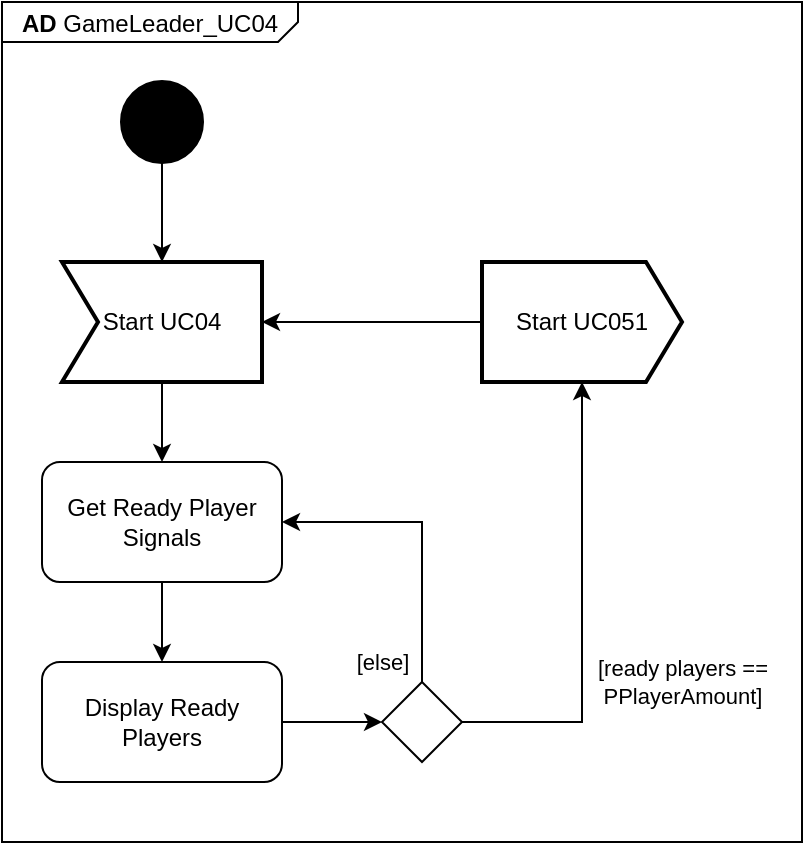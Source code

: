<mxfile version="21.6.8" type="device">
  <diagram name="Page-1" id="xjAh8m4mOzHsEtVj1L1p">
    <mxGraphModel dx="660" dy="1029" grid="1" gridSize="10" guides="1" tooltips="1" connect="1" arrows="1" fold="1" page="1" pageScale="1" pageWidth="2336" pageHeight="1654" math="0" shadow="0">
      <root>
        <mxCell id="0" />
        <mxCell id="1" parent="0" />
        <mxCell id="5DGNMv4hFTRf9WCiA9Ev-3" value="&lt;p style=&quot;margin:0px;margin-top:4px;margin-left:10px;text-align:left;&quot;&gt;&lt;b&gt;AD &lt;/b&gt;GameLeader_UC04&lt;/p&gt;" style="html=1;shape=mxgraph.sysml.package;html=1;overflow=fill;whiteSpace=wrap;labelX=148;" vertex="1" parent="1">
          <mxGeometry x="290" y="260" width="400" height="420" as="geometry" />
        </mxCell>
        <mxCell id="5DGNMv4hFTRf9WCiA9Ev-9" style="edgeStyle=orthogonalEdgeStyle;rounded=0;orthogonalLoop=1;jettySize=auto;html=1;" edge="1" parent="1" source="5DGNMv4hFTRf9WCiA9Ev-4" target="5DGNMv4hFTRf9WCiA9Ev-8">
          <mxGeometry relative="1" as="geometry" />
        </mxCell>
        <mxCell id="5DGNMv4hFTRf9WCiA9Ev-4" value="" style="shape=ellipse;html=1;fillColor=strokeColor;strokeWidth=2;verticalLabelPosition=bottom;verticalAlignment=top;perimeter=ellipsePerimeter;" vertex="1" parent="1">
          <mxGeometry x="350" y="300" width="40" height="40" as="geometry" />
        </mxCell>
        <mxCell id="5DGNMv4hFTRf9WCiA9Ev-18" style="edgeStyle=orthogonalEdgeStyle;rounded=0;orthogonalLoop=1;jettySize=auto;html=1;" edge="1" parent="1" source="5DGNMv4hFTRf9WCiA9Ev-8" target="5DGNMv4hFTRf9WCiA9Ev-17">
          <mxGeometry relative="1" as="geometry" />
        </mxCell>
        <mxCell id="5DGNMv4hFTRf9WCiA9Ev-8" value="Start UC04" style="html=1;shape=mxgraph.sysml.accEvent;strokeWidth=2;whiteSpace=wrap;align=center;" vertex="1" parent="1">
          <mxGeometry x="320" y="390" width="100" height="60" as="geometry" />
        </mxCell>
        <mxCell id="5DGNMv4hFTRf9WCiA9Ev-20" style="edgeStyle=orthogonalEdgeStyle;rounded=0;orthogonalLoop=1;jettySize=auto;html=1;" edge="1" parent="1" source="5DGNMv4hFTRf9WCiA9Ev-17" target="5DGNMv4hFTRf9WCiA9Ev-21">
          <mxGeometry relative="1" as="geometry" />
        </mxCell>
        <mxCell id="5DGNMv4hFTRf9WCiA9Ev-17" value="Get Ready Player Signals" style="shape=rect;html=1;rounded=1;whiteSpace=wrap;align=center;" vertex="1" parent="1">
          <mxGeometry x="310" y="490" width="120" height="60" as="geometry" />
        </mxCell>
        <mxCell id="5DGNMv4hFTRf9WCiA9Ev-25" value="[else]" style="edgeStyle=orthogonalEdgeStyle;rounded=0;orthogonalLoop=1;jettySize=auto;html=1;" edge="1" parent="1" source="5DGNMv4hFTRf9WCiA9Ev-19" target="5DGNMv4hFTRf9WCiA9Ev-17">
          <mxGeometry x="-0.866" y="20" relative="1" as="geometry">
            <Array as="points">
              <mxPoint x="500" y="520" />
            </Array>
            <mxPoint as="offset" />
          </mxGeometry>
        </mxCell>
        <mxCell id="5DGNMv4hFTRf9WCiA9Ev-27" value="[ready players == &lt;br&gt;PPlayerAmount]" style="edgeStyle=orthogonalEdgeStyle;rounded=0;orthogonalLoop=1;jettySize=auto;html=1;" edge="1" parent="1" source="5DGNMv4hFTRf9WCiA9Ev-19" target="5DGNMv4hFTRf9WCiA9Ev-26">
          <mxGeometry x="-0.304" y="-50" relative="1" as="geometry">
            <mxPoint as="offset" />
          </mxGeometry>
        </mxCell>
        <mxCell id="5DGNMv4hFTRf9WCiA9Ev-19" value="" style="rhombus;whiteSpace=wrap;html=1;" vertex="1" parent="1">
          <mxGeometry x="480" y="600" width="40" height="40" as="geometry" />
        </mxCell>
        <mxCell id="5DGNMv4hFTRf9WCiA9Ev-24" style="edgeStyle=orthogonalEdgeStyle;rounded=0;orthogonalLoop=1;jettySize=auto;html=1;" edge="1" parent="1" source="5DGNMv4hFTRf9WCiA9Ev-21" target="5DGNMv4hFTRf9WCiA9Ev-19">
          <mxGeometry relative="1" as="geometry" />
        </mxCell>
        <mxCell id="5DGNMv4hFTRf9WCiA9Ev-21" value="Display Ready&lt;br&gt;Players" style="shape=rect;html=1;rounded=1;whiteSpace=wrap;align=center;" vertex="1" parent="1">
          <mxGeometry x="310" y="590" width="120" height="60" as="geometry" />
        </mxCell>
        <mxCell id="5DGNMv4hFTRf9WCiA9Ev-28" style="edgeStyle=orthogonalEdgeStyle;rounded=0;orthogonalLoop=1;jettySize=auto;html=1;" edge="1" parent="1" source="5DGNMv4hFTRf9WCiA9Ev-26" target="5DGNMv4hFTRf9WCiA9Ev-8">
          <mxGeometry relative="1" as="geometry" />
        </mxCell>
        <mxCell id="5DGNMv4hFTRf9WCiA9Ev-26" value="Start UC051" style="html=1;shape=mxgraph.sysml.sendSigAct;strokeWidth=2;whiteSpace=wrap;align=center;" vertex="1" parent="1">
          <mxGeometry x="530" y="390" width="100" height="60" as="geometry" />
        </mxCell>
      </root>
    </mxGraphModel>
  </diagram>
</mxfile>
